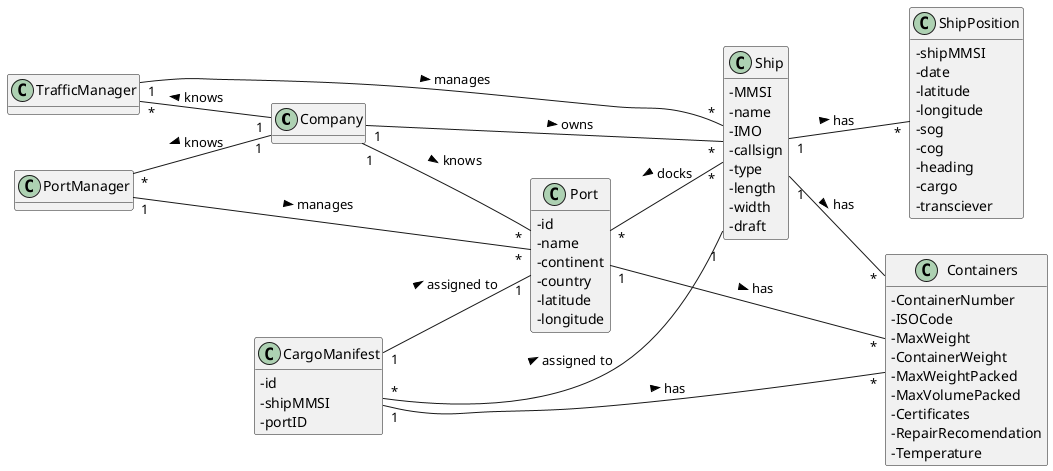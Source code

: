 @startuml
hide methods
left to right direction
skinparam classAttributeIconSize 0


class Company {
  
}

class Ship{
-MMSI
-name
-IMO
-callsign
-type
-length
-width
-draft
}

class Containers{
-ContainerNumber
-ISOCode
-MaxWeight
-ContainerWeight
-MaxWeightPacked
-MaxVolumePacked
-Certificates
-RepairRecomendation
-Temperature
}

class ShipPosition {
   -shipMMSI
   -date
   -latitude
   -longitude
   -sog
   -cog
   -heading
   -cargo
   -transciever
}

class Port{
-id
-name
-continent
-country
-latitude
-longitude
}

class TrafficManager{
}

class PortManager{
}

class CargoManifest{
-id
-shipMMSI
-portID
}

TrafficManager "*" -- "1" Company : knows <
TrafficManager "1" -- "*" Ship : manages >
Company "1" -- "*" Ship : owns >
Ship "1" -- "*" ShipPosition : has >
PortManager "*" -- "1" Company : knows <
PortManager "1" -- "*" Port : manages >
Company "1" -- "*" Port : knows >
Port "*" -- "*" Ship : docks <
Port "1" -- "*" Containers: has >
Ship "1" -- "*" Containers: has >
CargoManifest "*" -- "1" Ship : assigned to >
CargoManifest "1" -- "*" Containers : has >
CargoManifest "1" -- "1" Port: assigned to >


@enduml